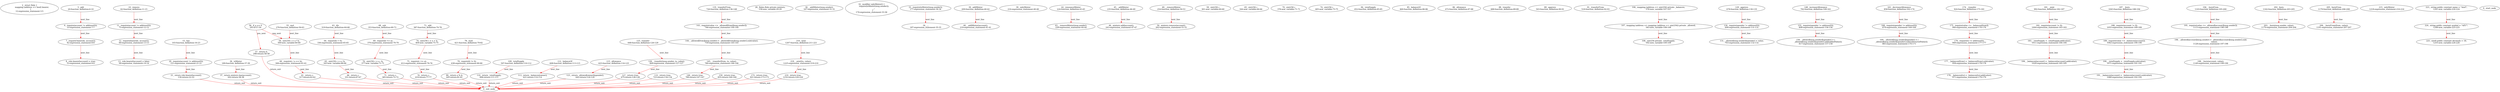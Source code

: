 digraph  {
12 [label="2_ struct Role {\n        mapping (address => bool) bearer;\n    }\n12-expression_statement-3-5", type_label=expression_statement];
20 [label="5_ add\n20-function_definition-6-10", type_label=function_definition];
33 [label="6_ require(account != address(0));\n33-expression_statement-7-7", type_label=expression_statement];
42 [label="7_ require(!has(role, account));\n42-expression_statement-8-8", type_label=expression_statement];
53 [label="8_ role.bearer[account] = true;\n53-expression_statement-9-9", type_label=expression_statement];
62 [label="10_ remove\n62-function_definition-11-15", type_label=function_definition];
75 [label="11_ require(account != address(0));\n75-expression_statement-12-12", type_label=expression_statement];
84 [label="12_ require(has(role, account));\n84-expression_statement-13-13", type_label=expression_statement];
94 [label="13_ role.bearer[account] = false;\n94-expression_statement-14-14", type_label=expression_statement];
103 [label="15_ has\n103-function_definition-16-23", type_label=function_definition];
121 [label="20_ require(account != address(0));\n121-expression_statement-21-21", type_label=expression_statement];
130 [label="21_ return role.bearer[account];\n130-return-22-22", type_label=return];
158 [label="28_ Roles.Role private minters;\n158-new_variable-29-29", type_label=new_variable];
167 [label="30_ _addMinter(msg.sender);\n167-expression_statement-31-31", type_label=expression_statement];
174 [label="32_ modifier onlyMinter() {\n        require(isMinter(msg.sender));\n        _;\n    }\n174-expression_statement-33-36", type_label=expression_statement];
177 [label="33_ require(isMinter(msg.sender));\n177-expression_statement-34-34", type_label=expression_statement];
187 [label="34_ _;\n187-expression_statement-35-35", type_label=expression_statement];
189 [label="36_ isMinter\n189-function_definition-37-39", type_label=function_definition];
202 [label="37_ return minters.has(account);\n202-return-38-38", type_label=return];
209 [label="39_ addMinter\n209-function_definition-40-42", type_label=function_definition];
216 [label="39_ onlyMinter\n216-expression_statement-40-40", type_label=expression_statement];
219 [label="40_ _addMinter(account);\n219-expression_statement-41-41", type_label=expression_statement];
224 [label="42_ renounceMinter\n224-function_definition-43-45", type_label=function_definition];
228 [label="43_ _removeMinter(msg.sender);\n228-expression_statement-44-44", type_label=expression_statement];
235 [label="45_ _addMinter\n235-function_definition-46-49", type_label=function_definition];
243 [label="46_ minters.add(account);\n243-expression_statement-47-47", type_label=expression_statement];
254 [label="49_ _removeMinter\n254-function_definition-50-53", type_label=function_definition];
262 [label="50_ minters.remove(account);\n262-expression_statement-51-51", type_label=expression_statement];
276 [label="55_ mul\n276-function_definition-56-63", type_label=function_definition];
293 [label="56_ if_a == 0\n293-if-57-59", type_label=if];
298 [label="57_ return 0;\n298-return-58-58", type_label=return];
300 [label="59_ uint256 c = a * b;\n300-new_variable-60-60", type_label=new_variable];
301 [label="59_ uint256 c\n301-new_variable-60-60", type_label=new_variable];
308 [label="60_ require(c / a == b);\n308-expression_statement-61-61", type_label=expression_statement];
317 [label="61_ return c;\n317-return-62-62", type_label=return];
319 [label="63_ div\n319-function_definition-64-68", type_label=function_definition];
336 [label="64_ require(b > 0);\n336-expression_statement-65-65", type_label=expression_statement];
343 [label="65_ uint256 c = a / b;\n343-new_variable-66-66", type_label=new_variable];
344 [label="65_ uint256 c\n344-new_variable-66-66", type_label=new_variable];
351 [label="66_ return c;\n351-return-67-67", type_label=return];
353 [label="68_ sub\n353-function_definition-69-73", type_label=function_definition];
370 [label="69_ require(b <= a);\n370-expression_statement-70-70", type_label=expression_statement];
377 [label="70_ uint256 c = a - b;\n377-new_variable-71-71", type_label=new_variable];
378 [label="70_ uint256 c\n378-new_variable-71-71", type_label=new_variable];
385 [label="71_ return c;\n385-return-72-72", type_label=return];
387 [label="73_ add\n387-function_definition-74-78", type_label=function_definition];
404 [label="74_ uint256 c = a + b;\n404-new_variable-75-75", type_label=new_variable];
405 [label="74_ uint256 c\n405-new_variable-75-75", type_label=new_variable];
412 [label="75_ require(c >= a);\n412-expression_statement-76-76", type_label=expression_statement];
419 [label="76_ return c;\n419-return-77-77", type_label=return];
421 [label="78_ mod\n421-function_definition-79-82", type_label=function_definition];
438 [label="79_ require(b != 0);\n438-expression_statement-80-80", type_label=expression_statement];
445 [label="80_ return a % b;\n445-return-81-81", type_label=return];
452 [label="84_ totalSupply\n452-function_definition-85-85", type_label=function_definition];
460 [label="85_ balanceOf\n460-function_definition-86-86", type_label=function_definition];
472 [label="86_ allowance\n472-function_definition-87-88", type_label=function_definition];
488 [label="88_ transfer\n488-function_definition-89-89", type_label=function_definition];
503 [label="89_ approve\n503-function_definition-90-91", type_label=function_definition];
518 [label="91_ transferFrom\n518-function_definition-92-93", type_label=function_definition];
576 [label="106_ mapping (address => uint256) private _balances;\n576-new_variable-107-107", type_label=new_variable];
583 [label="107_ mapping (address => mapping (address => uint256)) private _allowed;\n583-new_variable-108-108", type_label=new_variable];
592 [label="108_ uint256 private _totalSupply;\n592-new_variable-109-109", type_label=new_variable];
597 [label="109_ totalSupply\n597-function_definition-110-112", type_label=function_definition];
606 [label="110_ return _totalSupply;\n606-return-111-111", type_label=return];
608 [label="112_ balanceOf\n608-function_definition-113-115", type_label=function_definition];
621 [label="113_ return _balances[owner];\n621-return-114-114", type_label=return];
625 [label="115_ allowance\n625-function_definition-116-125", type_label=function_definition];
642 [label="123_ return _allowed[owner][spender];\n642-return-124-124", type_label=return];
648 [label="125_ transfer\n648-function_definition-126-129", type_label=function_definition];
664 [label="126_ _transfer(msg.sender, to, value);\n664-expression_statement-127-127", type_label=expression_statement];
675 [label="127_ return true;\n675-return-128-128", type_label=return];
678 [label="129_ approve\n678-function_definition-130-135", type_label=function_definition];
694 [label="130_ require(spender != address(0));\n694-expression_statement-131-131", type_label=expression_statement];
703 [label="131_ _allowed[msg.sender][spender] = value;\n703-expression_statement-132-132", type_label=expression_statement];
723 [label="133_ return true;\n723-return-134-134", type_label=return];
726 [label="135_ transferFrom\n726-function_definition-136-148", type_label=function_definition];
746 [label="143_ require(value <= _allowed[from][msg.sender]);\n746-expression_statement-144-144", type_label=expression_statement];
759 [label="144_ _allowed[from][msg.sender] = _allowed[from][msg.sender].sub(value);\n759-expression_statement-145-145", type_label=expression_statement];
780 [label="145_ _transfer(from, to, value);\n780-expression_statement-146-146", type_label=expression_statement];
789 [label="146_ return true;\n789-return-147-147", type_label=return];
792 [label="148_ increaseAllowance\n792-function_definition-149-161", type_label=function_definition];
808 [label="155_ require(spender != address(0));\n808-expression_statement-156-156", type_label=expression_statement];
817 [label="156_ _allowed[msg.sender][spender] = (\n        _allowed[msg.sender][spender].add(addedValue));\n817-expression_statement-157-158", type_label=expression_statement];
855 [label="159_ return true;\n855-return-160-160", type_label=return];
858 [label="161_ decreaseAllowance\n858-function_definition-162-174", type_label=function_definition];
874 [label="168_ require(spender != address(0));\n874-expression_statement-169-169", type_label=expression_statement];
883 [label="169_ _allowed[msg.sender][spender] = (\n        _allowed[msg.sender][spender].sub(subtractedValue));\n883-expression_statement-170-171", type_label=expression_statement];
921 [label="172_ return true;\n921-return-173-173", type_label=return];
924 [label="174_ _transfer\n924-function_definition-175-181", type_label=function_definition];
940 [label="175_ require(value <= _balances[from]);\n940-expression_statement-176-176", type_label=expression_statement];
949 [label="176_ require(to != address(0));\n949-expression_statement-177-177", type_label=expression_statement];
958 [label="177_ _balances[from] = _balances[from].sub(value);\n958-expression_statement-178-178", type_label=expression_statement];
971 [label="178_ _balances[to] = _balances[to].add(value);\n971-expression_statement-179-179", type_label=expression_statement];
992 [label="181_ _mint\n992-function_definition-182-187", type_label=function_definition];
1004 [label="182_ require(account != 0);\n1004-expression_statement-183-183", type_label=expression_statement];
1011 [label="183_ _totalSupply = _totalSupply.add(value);\n1011-expression_statement-184-184", type_label=expression_statement];
1020 [label="184_ _balances[account] = _balances[account].add(value);\n1020-expression_statement-185-185", type_label=expression_statement];
1043 [label="187_ _burn\n1043-function_definition-188-194", type_label=function_definition];
1055 [label="188_ require(account != 0);\n1055-expression_statement-189-189", type_label=expression_statement];
1062 [label="189_ require(value <= _balances[account]);\n1062-expression_statement-190-190", type_label=expression_statement];
1071 [label="190_ _totalSupply = _totalSupply.sub(value);\n1071-expression_statement-191-191", type_label=expression_statement];
1080 [label="191_ _balances[account] = _balances[account].sub(value);\n1080-expression_statement-192-192", type_label=expression_statement];
1103 [label="194_ _burnFrom\n1103-function_definition-195-200", type_label=function_definition];
1115 [label="195_ require(value <= _allowed[account][msg.sender]);\n1115-expression_statement-196-196", type_label=expression_statement];
1128 [label="196_ _allowed[account][msg.sender] = _allowed[account][msg.sender].sub(\n            value);\n1128-expression_statement-197-198", type_label=expression_statement];
1149 [label="198_ _burn(account, value);\n1149-expression_statement-199-199", type_label=expression_statement];
1162 [label="202_ burn\n1162-function_definition-203-205", type_label=function_definition];
1170 [label="203_ _burn(msg.sender, value);\n1170-expression_statement-204-204", type_label=expression_statement];
1179 [label="205_ burnFrom\n1179-function_definition-206-208", type_label=function_definition];
1191 [label="206_ _burnFrom(from, value);\n1191-expression_statement-207-207", type_label=expression_statement];
1207 [label="210_ mint\n1207-function_definition-211-221", type_label=function_definition];
1218 [label="215_ onlyMinter\n1218-expression_statement-216-216", type_label=expression_statement];
1225 [label="218_ _mint(to, value);\n1225-expression_statement-219-219", type_label=expression_statement];
1232 [label="219_ return true;\n1232-return-220-220", type_label=return];
1241 [label="223_ string public constant name = \"Azul\";\n1241-new_variable-224-224", type_label=new_variable];
1248 [label="224_ string public constant symbol = \"AZU\";\n1248-new_variable-225-225", type_label=new_variable];
1255 [label="225_ uint8 public constant decimals = 18;\n1255-new_variable-226-226", type_label=new_variable];
1 [label="0_ start_node", type_label=start];
2 [label="0_ exit_node", type_label=exit];
20 -> 33  [color=red, controlflow_type=next_line, edge_type=CFG_edge, key=0, label=next_line];
33 -> 42  [color=red, controlflow_type=next_line, edge_type=CFG_edge, key=0, label=next_line];
42 -> 53  [color=red, controlflow_type=next_line, edge_type=CFG_edge, key=0, label=next_line];
62 -> 75  [color=red, controlflow_type=next_line, edge_type=CFG_edge, key=0, label=next_line];
75 -> 84  [color=red, controlflow_type=next_line, edge_type=CFG_edge, key=0, label=next_line];
84 -> 94  [color=red, controlflow_type=next_line, edge_type=CFG_edge, key=0, label=next_line];
103 -> 121  [color=red, controlflow_type=next_line, edge_type=CFG_edge, key=0, label=next_line];
121 -> 130  [color=red, controlflow_type=next_line, edge_type=CFG_edge, key=0, label=next_line];
130 -> 2  [color=red, controlflow_type=return_exit, edge_type=CFG_edge, key=0, label=return_exit];
177 -> 187  [color=red, controlflow_type=next_line, edge_type=CFG_edge, key=0, label=next_line];
189 -> 202  [color=red, controlflow_type=next_line, edge_type=CFG_edge, key=0, label=next_line];
202 -> 2  [color=red, controlflow_type=return_exit, edge_type=CFG_edge, key=0, label=return_exit];
209 -> 219  [color=red, controlflow_type=next_line, edge_type=CFG_edge, key=0, label=next_line];
224 -> 228  [color=red, controlflow_type=next_line, edge_type=CFG_edge, key=0, label=next_line];
235 -> 243  [color=red, controlflow_type=next_line, edge_type=CFG_edge, key=0, label=next_line];
254 -> 262  [color=red, controlflow_type=next_line, edge_type=CFG_edge, key=0, label=next_line];
276 -> 300  [color=red, controlflow_type=next_line, edge_type=CFG_edge, key=0, label=next_line];
293 -> 298  [color=red, controlflow_type=pos_next, edge_type=CFG_edge, key=0, label=pos_next];
293 -> 300  [color=red, controlflow_type=neg_next, edge_type=CFG_edge, key=0, label=neg_next];
298 -> 2  [color=red, controlflow_type=return_exit, edge_type=CFG_edge, key=0, label=return_exit];
300 -> 308  [color=red, controlflow_type=next_line, edge_type=CFG_edge, key=0, label=next_line];
308 -> 317  [color=red, controlflow_type=next_line, edge_type=CFG_edge, key=0, label=next_line];
317 -> 2  [color=red, controlflow_type=return_exit, edge_type=CFG_edge, key=0, label=return_exit];
319 -> 336  [color=red, controlflow_type=next_line, edge_type=CFG_edge, key=0, label=next_line];
336 -> 343  [color=red, controlflow_type=next_line, edge_type=CFG_edge, key=0, label=next_line];
343 -> 351  [color=red, controlflow_type=next_line, edge_type=CFG_edge, key=0, label=next_line];
351 -> 2  [color=red, controlflow_type=return_exit, edge_type=CFG_edge, key=0, label=return_exit];
353 -> 370  [color=red, controlflow_type=next_line, edge_type=CFG_edge, key=0, label=next_line];
370 -> 377  [color=red, controlflow_type=next_line, edge_type=CFG_edge, key=0, label=next_line];
377 -> 385  [color=red, controlflow_type=next_line, edge_type=CFG_edge, key=0, label=next_line];
385 -> 2  [color=red, controlflow_type=return_exit, edge_type=CFG_edge, key=0, label=return_exit];
387 -> 404  [color=red, controlflow_type=next_line, edge_type=CFG_edge, key=0, label=next_line];
404 -> 412  [color=red, controlflow_type=next_line, edge_type=CFG_edge, key=0, label=next_line];
412 -> 419  [color=red, controlflow_type=next_line, edge_type=CFG_edge, key=0, label=next_line];
419 -> 2  [color=red, controlflow_type=return_exit, edge_type=CFG_edge, key=0, label=return_exit];
421 -> 438  [color=red, controlflow_type=next_line, edge_type=CFG_edge, key=0, label=next_line];
438 -> 445  [color=red, controlflow_type=next_line, edge_type=CFG_edge, key=0, label=next_line];
445 -> 2  [color=red, controlflow_type=return_exit, edge_type=CFG_edge, key=0, label=return_exit];
576 -> 583  [color=red, controlflow_type=next_line, edge_type=CFG_edge, key=0, label=next_line];
583 -> 592  [color=red, controlflow_type=next_line, edge_type=CFG_edge, key=0, label=next_line];
597 -> 606  [color=red, controlflow_type=next_line, edge_type=CFG_edge, key=0, label=next_line];
606 -> 2  [color=red, controlflow_type=return_exit, edge_type=CFG_edge, key=0, label=return_exit];
608 -> 621  [color=red, controlflow_type=next_line, edge_type=CFG_edge, key=0, label=next_line];
621 -> 2  [color=red, controlflow_type=return_exit, edge_type=CFG_edge, key=0, label=return_exit];
625 -> 642  [color=red, controlflow_type=next_line, edge_type=CFG_edge, key=0, label=next_line];
642 -> 2  [color=red, controlflow_type=return_exit, edge_type=CFG_edge, key=0, label=return_exit];
648 -> 664  [color=red, controlflow_type=next_line, edge_type=CFG_edge, key=0, label=next_line];
664 -> 675  [color=red, controlflow_type=next_line, edge_type=CFG_edge, key=0, label=next_line];
675 -> 2  [color=red, controlflow_type=return_exit, edge_type=CFG_edge, key=0, label=return_exit];
678 -> 694  [color=red, controlflow_type=next_line, edge_type=CFG_edge, key=0, label=next_line];
694 -> 703  [color=red, controlflow_type=next_line, edge_type=CFG_edge, key=0, label=next_line];
723 -> 2  [color=red, controlflow_type=return_exit, edge_type=CFG_edge, key=0, label=return_exit];
726 -> 746  [color=red, controlflow_type=next_line, edge_type=CFG_edge, key=0, label=next_line];
746 -> 759  [color=red, controlflow_type=next_line, edge_type=CFG_edge, key=0, label=next_line];
759 -> 780  [color=red, controlflow_type=next_line, edge_type=CFG_edge, key=0, label=next_line];
780 -> 789  [color=red, controlflow_type=next_line, edge_type=CFG_edge, key=0, label=next_line];
789 -> 2  [color=red, controlflow_type=return_exit, edge_type=CFG_edge, key=0, label=return_exit];
792 -> 808  [color=red, controlflow_type=next_line, edge_type=CFG_edge, key=0, label=next_line];
808 -> 817  [color=red, controlflow_type=next_line, edge_type=CFG_edge, key=0, label=next_line];
855 -> 2  [color=red, controlflow_type=return_exit, edge_type=CFG_edge, key=0, label=return_exit];
858 -> 874  [color=red, controlflow_type=next_line, edge_type=CFG_edge, key=0, label=next_line];
874 -> 883  [color=red, controlflow_type=next_line, edge_type=CFG_edge, key=0, label=next_line];
921 -> 2  [color=red, controlflow_type=return_exit, edge_type=CFG_edge, key=0, label=return_exit];
924 -> 940  [color=red, controlflow_type=next_line, edge_type=CFG_edge, key=0, label=next_line];
940 -> 949  [color=red, controlflow_type=next_line, edge_type=CFG_edge, key=0, label=next_line];
949 -> 958  [color=red, controlflow_type=next_line, edge_type=CFG_edge, key=0, label=next_line];
958 -> 971  [color=red, controlflow_type=next_line, edge_type=CFG_edge, key=0, label=next_line];
992 -> 1004  [color=red, controlflow_type=next_line, edge_type=CFG_edge, key=0, label=next_line];
1004 -> 1011  [color=red, controlflow_type=next_line, edge_type=CFG_edge, key=0, label=next_line];
1011 -> 1020  [color=red, controlflow_type=next_line, edge_type=CFG_edge, key=0, label=next_line];
1043 -> 1055  [color=red, controlflow_type=next_line, edge_type=CFG_edge, key=0, label=next_line];
1055 -> 1062  [color=red, controlflow_type=next_line, edge_type=CFG_edge, key=0, label=next_line];
1062 -> 1071  [color=red, controlflow_type=next_line, edge_type=CFG_edge, key=0, label=next_line];
1071 -> 1080  [color=red, controlflow_type=next_line, edge_type=CFG_edge, key=0, label=next_line];
1103 -> 1115  [color=red, controlflow_type=next_line, edge_type=CFG_edge, key=0, label=next_line];
1115 -> 1128  [color=red, controlflow_type=next_line, edge_type=CFG_edge, key=0, label=next_line];
1128 -> 1149  [color=red, controlflow_type=next_line, edge_type=CFG_edge, key=0, label=next_line];
1162 -> 1170  [color=red, controlflow_type=next_line, edge_type=CFG_edge, key=0, label=next_line];
1179 -> 1191  [color=red, controlflow_type=next_line, edge_type=CFG_edge, key=0, label=next_line];
1207 -> 1225  [color=red, controlflow_type=next_line, edge_type=CFG_edge, key=0, label=next_line];
1225 -> 1232  [color=red, controlflow_type=next_line, edge_type=CFG_edge, key=0, label=next_line];
1232 -> 2  [color=red, controlflow_type=return_exit, edge_type=CFG_edge, key=0, label=return_exit];
1241 -> 1248  [color=red, controlflow_type=next_line, edge_type=CFG_edge, key=0, label=next_line];
1248 -> 1255  [color=red, controlflow_type=next_line, edge_type=CFG_edge, key=0, label=next_line];
}
